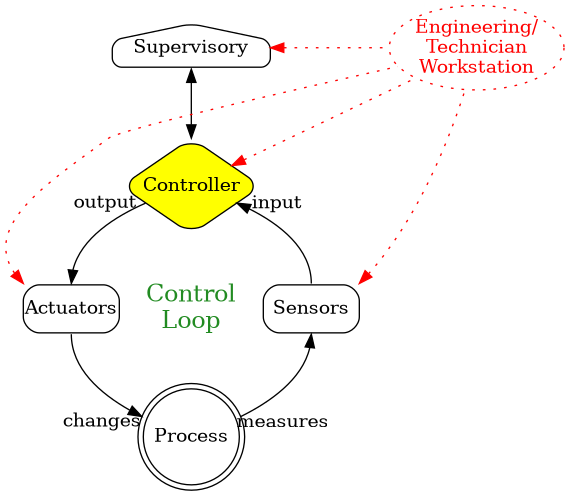 @startdot
digraph foo {
    node [style=rounded, width=1, margin="0,0"];
    Supervisory [shape=house, width=1];
    Workstation [label="Engineering/\nTechnician\nWorkstation", style=dotted, color=red, fontcolor=red];
    Controller [fillcolor=yellow, style="rounded,filled", shape=diamond, height=1];
    Actuators [shape=box];
    cl [label="Control\nLoop", shape=none, fontcolor=forestgreen, style=bold, fontsize=18];
    Sensors [shape=box];
    Process [shape=doublecircle, width=1];

    {rank=same; Supervisory; Workstation};
    Supervisory:s -> Controller:n [dir=both, weight=9];
    Controller -> cl -> Process [weight=9, style=invis];
    Controller -> Actuators:n [taillabel="output", labeldistance=3];
    {rank=same; Actuators; cl; Sensors};
    Actuators:s -> Process [headlabel="changes", labeldistance=3, labelangle=35];
    Process -> Sensors:s [weight=5, taillabel="measures", labeldistance=3.2, labelangle=-35];
    Sensors:n -> Controller [weight=5, headlabel="input", labeldistance=3, labelangle=25];

    Supervisory -> Workstation [dir=back, style=dotted, minlen=5, color=red];
    Controller -> Workstation [dir=back, style=dotted, color=red];
    Actuators:nw -> Workstation [weight=0, dir=back, style=dotted, color=red];
    cl -> Workstation [weight=2, style=invis];
    Sensors:ne -> Workstation [weight=3, dir=back, style=dotted, color=red];

}

@enddot
